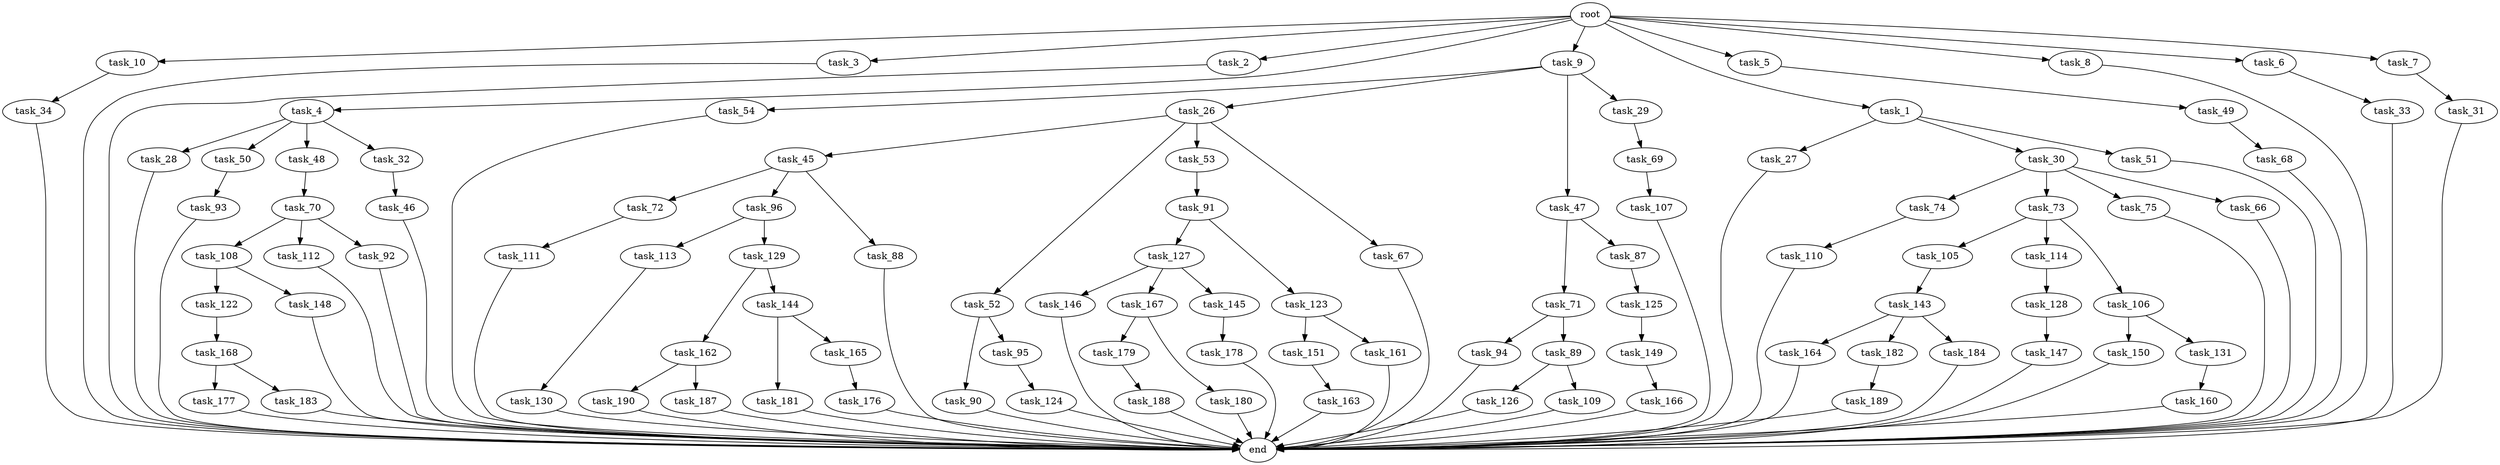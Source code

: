 digraph G {
  task_166 [size="68719476.736000"];
  task_176 [size="154618822.656000"];
  task_113 [size="1099511627.776000"];
  task_190 [size="841813590.016000"];
  task_149 [size="68719476.736000"];
  task_105 [size="618475290.624000"];
  task_72 [size="1717986918.400000"];
  task_54 [size="618475290.624000"];
  task_45 [size="841813590.016000"];
  task_163 [size="154618822.656000"];
  task_150 [size="154618822.656000"];
  task_46 [size="429496729.600000"];
  task_179 [size="68719476.736000"];
  task_164 [size="154618822.656000"];
  task_10 [size="2.048000"];
  task_93 [size="618475290.624000"];
  task_28 [size="154618822.656000"];
  task_3 [size="2.048000"];
  task_50 [size="154618822.656000"];
  task_71 [size="1099511627.776000"];
  task_31 [size="154618822.656000"];
  task_49 [size="154618822.656000"];
  task_146 [size="68719476.736000"];
  task_90 [size="618475290.624000"];
  task_114 [size="618475290.624000"];
  task_27 [size="68719476.736000"];
  task_168 [size="154618822.656000"];
  task_147 [size="1391569403.904000"];
  task_162 [size="1717986918.400000"];
  task_111 [size="841813590.016000"];
  task_122 [size="274877906.944000"];
  task_126 [size="618475290.624000"];
  task_52 [size="841813590.016000"];
  task_2 [size="2.048000"];
  task_48 [size="154618822.656000"];
  task_108 [size="618475290.624000"];
  task_112 [size="618475290.624000"];
  task_110 [size="274877906.944000"];
  task_109 [size="618475290.624000"];
  task_30 [size="68719476.736000"];
  task_177 [size="1717986918.400000"];
  task_130 [size="1099511627.776000"];
  task_160 [size="1717986918.400000"];
  task_33 [size="68719476.736000"];
  task_4 [size="2.048000"];
  task_182 [size="154618822.656000"];
  task_96 [size="1717986918.400000"];
  task_151 [size="429496729.600000"];
  task_94 [size="68719476.736000"];
  task_92 [size="618475290.624000"];
  task_129 [size="1099511627.776000"];
  task_74 [size="1099511627.776000"];
  task_181 [size="154618822.656000"];
  task_91 [size="429496729.600000"];
  task_106 [size="618475290.624000"];
  task_89 [size="68719476.736000"];
  task_34 [size="274877906.944000"];
  task_9 [size="2.048000"];
  task_32 [size="154618822.656000"];
  task_143 [size="1099511627.776000"];
  task_73 [size="1099511627.776000"];
  task_144 [size="1717986918.400000"];
  task_148 [size="274877906.944000"];
  task_189 [size="618475290.624000"];
  task_75 [size="1099511627.776000"];
  task_1 [size="2.048000"];
  task_107 [size="841813590.016000"];
  task_26 [size="618475290.624000"];
  task_69 [size="274877906.944000"];
  task_167 [size="68719476.736000"];
  task_5 [size="2.048000"];
  task_88 [size="1717986918.400000"];
  end [size="0.000000"];
  task_8 [size="2.048000"];
  task_87 [size="1099511627.776000"];
  task_183 [size="1717986918.400000"];
  task_131 [size="154618822.656000"];
  task_127 [size="618475290.624000"];
  task_47 [size="618475290.624000"];
  task_29 [size="618475290.624000"];
  task_145 [size="68719476.736000"];
  task_53 [size="841813590.016000"];
  task_178 [size="274877906.944000"];
  root [size="0.000000"];
  task_187 [size="841813590.016000"];
  task_123 [size="618475290.624000"];
  task_184 [size="154618822.656000"];
  task_128 [size="1099511627.776000"];
  task_180 [size="68719476.736000"];
  task_6 [size="2.048000"];
  task_70 [size="154618822.656000"];
  task_67 [size="841813590.016000"];
  task_188 [size="274877906.944000"];
  task_165 [size="154618822.656000"];
  task_161 [size="429496729.600000"];
  task_51 [size="68719476.736000"];
  task_125 [size="1391569403.904000"];
  task_124 [size="1391569403.904000"];
  task_7 [size="2.048000"];
  task_68 [size="841813590.016000"];
  task_66 [size="1099511627.776000"];
  task_95 [size="618475290.624000"];

  task_166 -> end [size="1.000000"];
  task_176 -> end [size="1.000000"];
  task_113 -> task_130 [size="536870912.000000"];
  task_190 -> end [size="1.000000"];
  task_149 -> task_166 [size="33554432.000000"];
  task_105 -> task_143 [size="536870912.000000"];
  task_72 -> task_111 [size="411041792.000000"];
  task_54 -> end [size="1.000000"];
  task_45 -> task_96 [size="838860800.000000"];
  task_45 -> task_88 [size="838860800.000000"];
  task_45 -> task_72 [size="838860800.000000"];
  task_163 -> end [size="1.000000"];
  task_150 -> end [size="1.000000"];
  task_46 -> end [size="1.000000"];
  task_179 -> task_188 [size="134217728.000000"];
  task_164 -> end [size="1.000000"];
  task_10 -> task_34 [size="134217728.000000"];
  task_93 -> end [size="1.000000"];
  task_28 -> end [size="1.000000"];
  task_3 -> end [size="1.000000"];
  task_50 -> task_93 [size="301989888.000000"];
  task_71 -> task_94 [size="33554432.000000"];
  task_71 -> task_89 [size="33554432.000000"];
  task_31 -> end [size="1.000000"];
  task_49 -> task_68 [size="411041792.000000"];
  task_146 -> end [size="1.000000"];
  task_90 -> end [size="1.000000"];
  task_114 -> task_128 [size="536870912.000000"];
  task_27 -> end [size="1.000000"];
  task_168 -> task_183 [size="838860800.000000"];
  task_168 -> task_177 [size="838860800.000000"];
  task_147 -> end [size="1.000000"];
  task_162 -> task_190 [size="411041792.000000"];
  task_162 -> task_187 [size="411041792.000000"];
  task_111 -> end [size="1.000000"];
  task_122 -> task_168 [size="75497472.000000"];
  task_126 -> end [size="1.000000"];
  task_52 -> task_90 [size="301989888.000000"];
  task_52 -> task_95 [size="301989888.000000"];
  task_2 -> end [size="1.000000"];
  task_48 -> task_70 [size="75497472.000000"];
  task_108 -> task_122 [size="134217728.000000"];
  task_108 -> task_148 [size="134217728.000000"];
  task_112 -> end [size="1.000000"];
  task_110 -> end [size="1.000000"];
  task_109 -> end [size="1.000000"];
  task_30 -> task_74 [size="536870912.000000"];
  task_30 -> task_73 [size="536870912.000000"];
  task_30 -> task_75 [size="536870912.000000"];
  task_30 -> task_66 [size="536870912.000000"];
  task_177 -> end [size="1.000000"];
  task_130 -> end [size="1.000000"];
  task_160 -> end [size="1.000000"];
  task_33 -> end [size="1.000000"];
  task_4 -> task_48 [size="75497472.000000"];
  task_4 -> task_28 [size="75497472.000000"];
  task_4 -> task_50 [size="75497472.000000"];
  task_4 -> task_32 [size="75497472.000000"];
  task_182 -> task_189 [size="301989888.000000"];
  task_96 -> task_129 [size="536870912.000000"];
  task_96 -> task_113 [size="536870912.000000"];
  task_151 -> task_163 [size="75497472.000000"];
  task_94 -> end [size="1.000000"];
  task_92 -> end [size="1.000000"];
  task_129 -> task_144 [size="838860800.000000"];
  task_129 -> task_162 [size="838860800.000000"];
  task_74 -> task_110 [size="134217728.000000"];
  task_181 -> end [size="1.000000"];
  task_91 -> task_127 [size="301989888.000000"];
  task_91 -> task_123 [size="301989888.000000"];
  task_106 -> task_131 [size="75497472.000000"];
  task_106 -> task_150 [size="75497472.000000"];
  task_89 -> task_109 [size="301989888.000000"];
  task_89 -> task_126 [size="301989888.000000"];
  task_34 -> end [size="1.000000"];
  task_9 -> task_29 [size="301989888.000000"];
  task_9 -> task_26 [size="301989888.000000"];
  task_9 -> task_47 [size="301989888.000000"];
  task_9 -> task_54 [size="301989888.000000"];
  task_32 -> task_46 [size="209715200.000000"];
  task_143 -> task_182 [size="75497472.000000"];
  task_143 -> task_164 [size="75497472.000000"];
  task_143 -> task_184 [size="75497472.000000"];
  task_73 -> task_106 [size="301989888.000000"];
  task_73 -> task_105 [size="301989888.000000"];
  task_73 -> task_114 [size="301989888.000000"];
  task_144 -> task_165 [size="75497472.000000"];
  task_144 -> task_181 [size="75497472.000000"];
  task_148 -> end [size="1.000000"];
  task_189 -> end [size="1.000000"];
  task_75 -> end [size="1.000000"];
  task_1 -> task_30 [size="33554432.000000"];
  task_1 -> task_51 [size="33554432.000000"];
  task_1 -> task_27 [size="33554432.000000"];
  task_107 -> end [size="1.000000"];
  task_26 -> task_45 [size="411041792.000000"];
  task_26 -> task_53 [size="411041792.000000"];
  task_26 -> task_52 [size="411041792.000000"];
  task_26 -> task_67 [size="411041792.000000"];
  task_69 -> task_107 [size="411041792.000000"];
  task_167 -> task_180 [size="33554432.000000"];
  task_167 -> task_179 [size="33554432.000000"];
  task_5 -> task_49 [size="75497472.000000"];
  task_88 -> end [size="1.000000"];
  task_8 -> end [size="1.000000"];
  task_87 -> task_125 [size="679477248.000000"];
  task_183 -> end [size="1.000000"];
  task_131 -> task_160 [size="838860800.000000"];
  task_127 -> task_145 [size="33554432.000000"];
  task_127 -> task_146 [size="33554432.000000"];
  task_127 -> task_167 [size="33554432.000000"];
  task_47 -> task_71 [size="536870912.000000"];
  task_47 -> task_87 [size="536870912.000000"];
  task_29 -> task_69 [size="134217728.000000"];
  task_145 -> task_178 [size="134217728.000000"];
  task_53 -> task_91 [size="209715200.000000"];
  task_178 -> end [size="1.000000"];
  root -> task_2 [size="1.000000"];
  root -> task_6 [size="1.000000"];
  root -> task_4 [size="1.000000"];
  root -> task_5 [size="1.000000"];
  root -> task_10 [size="1.000000"];
  root -> task_3 [size="1.000000"];
  root -> task_9 [size="1.000000"];
  root -> task_8 [size="1.000000"];
  root -> task_7 [size="1.000000"];
  root -> task_1 [size="1.000000"];
  task_187 -> end [size="1.000000"];
  task_123 -> task_161 [size="209715200.000000"];
  task_123 -> task_151 [size="209715200.000000"];
  task_184 -> end [size="1.000000"];
  task_128 -> task_147 [size="679477248.000000"];
  task_180 -> end [size="1.000000"];
  task_6 -> task_33 [size="33554432.000000"];
  task_70 -> task_92 [size="301989888.000000"];
  task_70 -> task_108 [size="301989888.000000"];
  task_70 -> task_112 [size="301989888.000000"];
  task_67 -> end [size="1.000000"];
  task_188 -> end [size="1.000000"];
  task_165 -> task_176 [size="75497472.000000"];
  task_161 -> end [size="1.000000"];
  task_51 -> end [size="1.000000"];
  task_125 -> task_149 [size="33554432.000000"];
  task_124 -> end [size="1.000000"];
  task_7 -> task_31 [size="75497472.000000"];
  task_68 -> end [size="1.000000"];
  task_66 -> end [size="1.000000"];
  task_95 -> task_124 [size="679477248.000000"];
}
